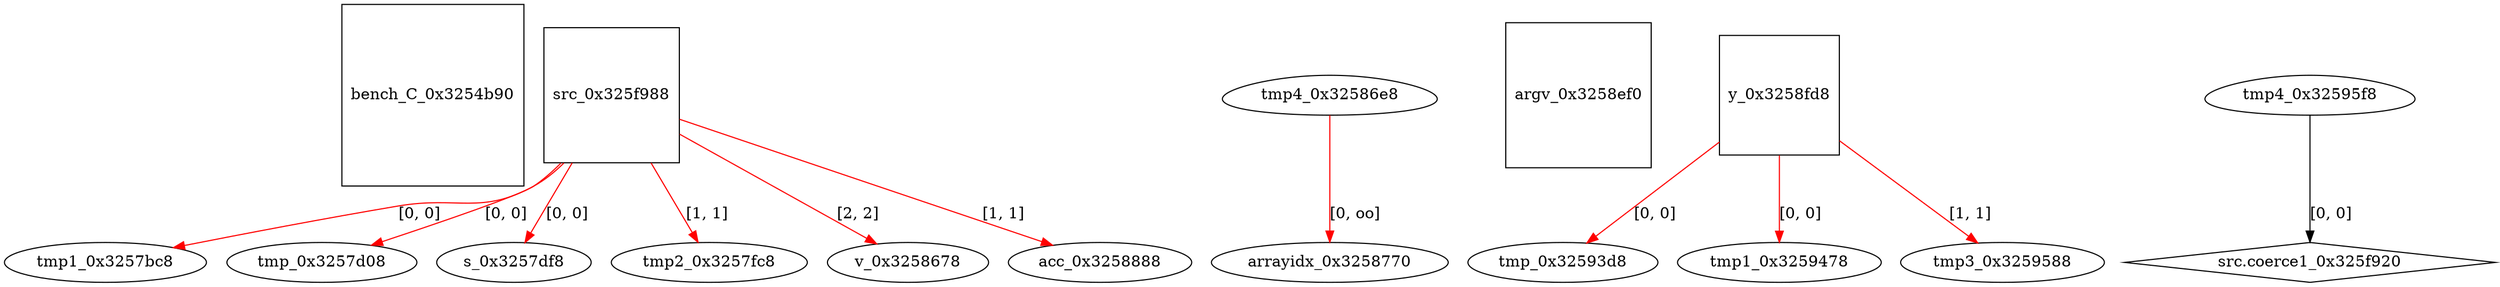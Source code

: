 digraph grafico {
"bench_C_0x3254b90" [shape=square];
"tmp1_0x3257bc8" [shape=ellipse];
"src_0x325f988" -> "tmp1_0x3257bc8" [label="[0, 0]",color=red];
"tmp_0x3257d08" [shape=ellipse];
"src_0x325f988" -> "tmp_0x3257d08" [label="[0, 0]",color=red];
"s_0x3257df8" [shape=ellipse];
"src_0x325f988" -> "s_0x3257df8" [label="[0, 0]",color=red];
"tmp2_0x3257fc8" [shape=ellipse];
"src_0x325f988" -> "tmp2_0x3257fc8" [label="[1, 1]",color=red];
"v_0x3258678" [shape=ellipse];
"src_0x325f988" -> "v_0x3258678" [label="[2, 2]",color=red];
"tmp4_0x32586e8" [shape=egg];
"arrayidx_0x3258770" [shape=ellipse];
"tmp4_0x32586e8" -> "arrayidx_0x3258770" [label="[0, oo]",color=red];
"acc_0x3258888" [shape=ellipse];
"src_0x325f988" -> "acc_0x3258888" [label="[1, 1]",color=red];
"argv_0x3258ef0" [shape=square];
"y_0x3258fd8" [shape=square];
"tmp_0x32593d8" [shape=ellipse];
"y_0x3258fd8" -> "tmp_0x32593d8" [label="[0, 0]",color=red];
"tmp1_0x3259478" [shape=ellipse];
"y_0x3258fd8" -> "tmp1_0x3259478" [label="[0, 0]",color=red];
"tmp3_0x3259588" [shape=ellipse];
"y_0x3258fd8" -> "tmp3_0x3259588" [label="[1, 1]",color=red];
"tmp4_0x32595f8" [shape=egg];
"src.coerce1_0x325f920" [shape=diamond];
"tmp4_0x32595f8" -> "src.coerce1_0x325f920" [label="[0, 0]"];
"src_0x325f988" [shape=square];
}